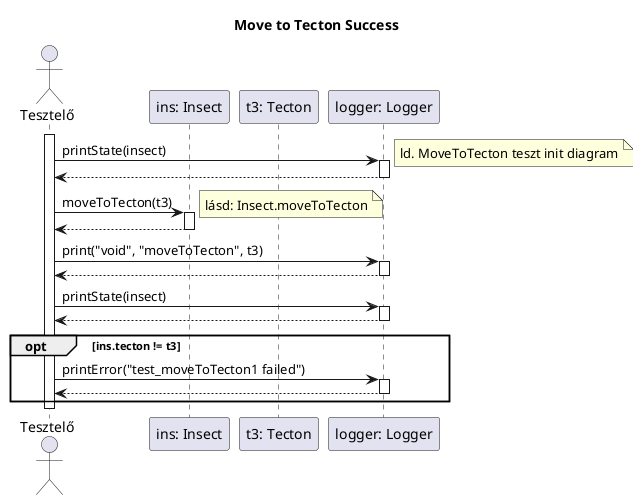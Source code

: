 @startuml test_moveToTecton1

title Move to Tecton Success

actor "Tesztelő" as t
participant "ins: Insect" as i
participant "t3: Tecton" as t3
participant "logger: Logger" as logger

activate t

t -> logger: printState(insect)
note right: ld. MoveToTecton teszt init diagram
activate logger

t <-- logger
deactivate logger

t -> i: moveToTecton(t3)
activate i
note right: lásd: Insect.moveToTecton

t <-- i
deactivate i

t -> logger: print("void", "moveToTecton", t3)
activate logger

t <-- logger
deactivate logger

t -> logger: printState(insect)
activate logger
t <-- logger
deactivate logger

opt ins.tecton != t3
	t -> logger: printError("test_moveToTecton1 failed")
	activate logger

	t <-- logger
	deactivate logger
end

deactivate t

@enduml